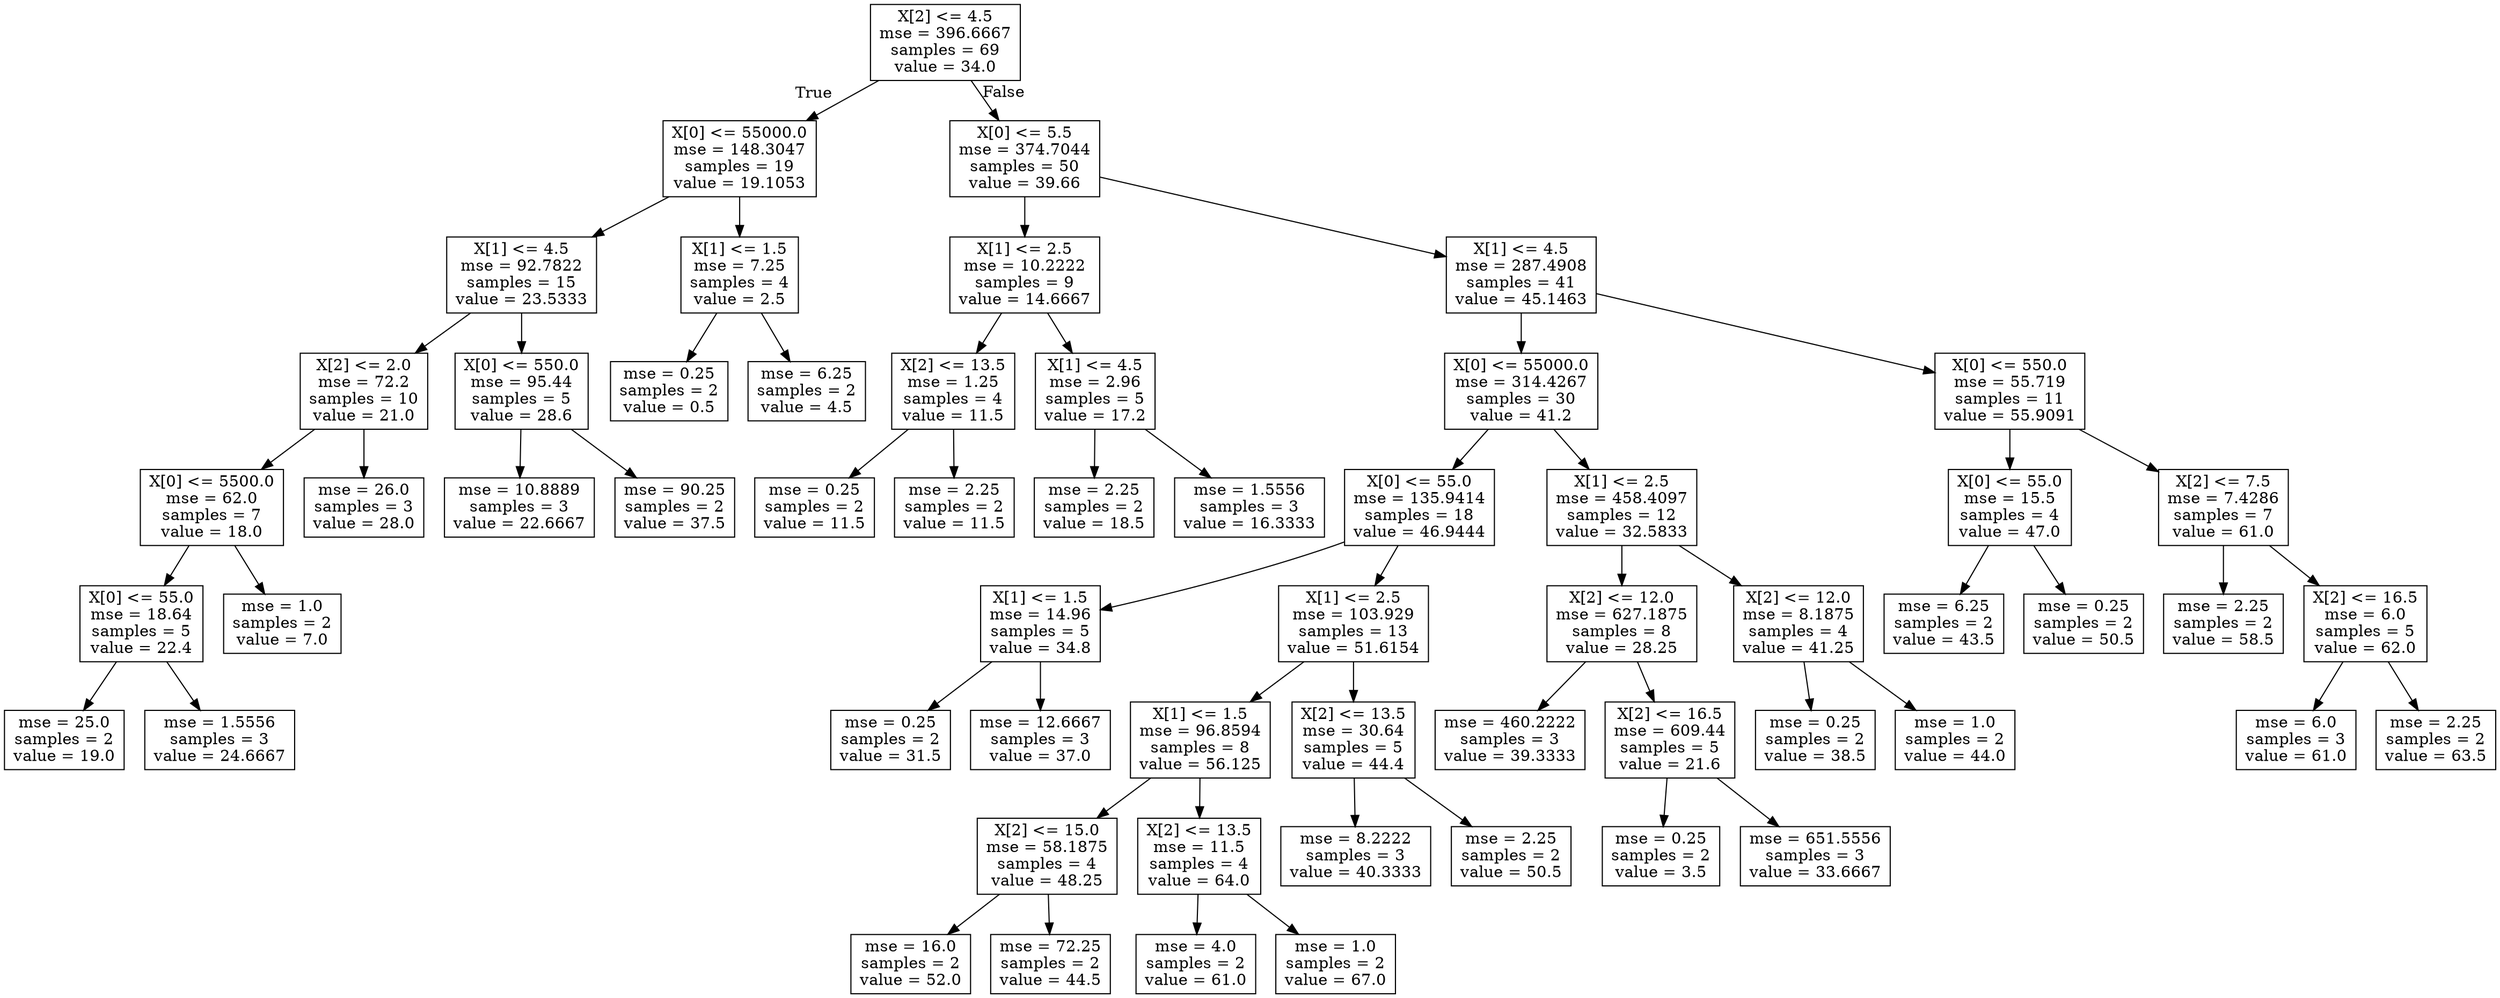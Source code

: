 digraph Tree {
node [shape=box] ;
0 [label="X[2] <= 4.5\nmse = 396.6667\nsamples = 69\nvalue = 34.0"] ;
1 [label="X[0] <= 55000.0\nmse = 148.3047\nsamples = 19\nvalue = 19.1053"] ;
0 -> 1 [labeldistance=2.5, labelangle=45, headlabel="True"] ;
2 [label="X[1] <= 4.5\nmse = 92.7822\nsamples = 15\nvalue = 23.5333"] ;
1 -> 2 ;
3 [label="X[2] <= 2.0\nmse = 72.2\nsamples = 10\nvalue = 21.0"] ;
2 -> 3 ;
4 [label="X[0] <= 5500.0\nmse = 62.0\nsamples = 7\nvalue = 18.0"] ;
3 -> 4 ;
5 [label="X[0] <= 55.0\nmse = 18.64\nsamples = 5\nvalue = 22.4"] ;
4 -> 5 ;
6 [label="mse = 25.0\nsamples = 2\nvalue = 19.0"] ;
5 -> 6 ;
7 [label="mse = 1.5556\nsamples = 3\nvalue = 24.6667"] ;
5 -> 7 ;
8 [label="mse = 1.0\nsamples = 2\nvalue = 7.0"] ;
4 -> 8 ;
9 [label="mse = 26.0\nsamples = 3\nvalue = 28.0"] ;
3 -> 9 ;
10 [label="X[0] <= 550.0\nmse = 95.44\nsamples = 5\nvalue = 28.6"] ;
2 -> 10 ;
11 [label="mse = 10.8889\nsamples = 3\nvalue = 22.6667"] ;
10 -> 11 ;
12 [label="mse = 90.25\nsamples = 2\nvalue = 37.5"] ;
10 -> 12 ;
13 [label="X[1] <= 1.5\nmse = 7.25\nsamples = 4\nvalue = 2.5"] ;
1 -> 13 ;
14 [label="mse = 0.25\nsamples = 2\nvalue = 0.5"] ;
13 -> 14 ;
15 [label="mse = 6.25\nsamples = 2\nvalue = 4.5"] ;
13 -> 15 ;
16 [label="X[0] <= 5.5\nmse = 374.7044\nsamples = 50\nvalue = 39.66"] ;
0 -> 16 [labeldistance=2.5, labelangle=-45, headlabel="False"] ;
17 [label="X[1] <= 2.5\nmse = 10.2222\nsamples = 9\nvalue = 14.6667"] ;
16 -> 17 ;
18 [label="X[2] <= 13.5\nmse = 1.25\nsamples = 4\nvalue = 11.5"] ;
17 -> 18 ;
19 [label="mse = 0.25\nsamples = 2\nvalue = 11.5"] ;
18 -> 19 ;
20 [label="mse = 2.25\nsamples = 2\nvalue = 11.5"] ;
18 -> 20 ;
21 [label="X[1] <= 4.5\nmse = 2.96\nsamples = 5\nvalue = 17.2"] ;
17 -> 21 ;
22 [label="mse = 2.25\nsamples = 2\nvalue = 18.5"] ;
21 -> 22 ;
23 [label="mse = 1.5556\nsamples = 3\nvalue = 16.3333"] ;
21 -> 23 ;
24 [label="X[1] <= 4.5\nmse = 287.4908\nsamples = 41\nvalue = 45.1463"] ;
16 -> 24 ;
25 [label="X[0] <= 55000.0\nmse = 314.4267\nsamples = 30\nvalue = 41.2"] ;
24 -> 25 ;
26 [label="X[0] <= 55.0\nmse = 135.9414\nsamples = 18\nvalue = 46.9444"] ;
25 -> 26 ;
27 [label="X[1] <= 1.5\nmse = 14.96\nsamples = 5\nvalue = 34.8"] ;
26 -> 27 ;
28 [label="mse = 0.25\nsamples = 2\nvalue = 31.5"] ;
27 -> 28 ;
29 [label="mse = 12.6667\nsamples = 3\nvalue = 37.0"] ;
27 -> 29 ;
30 [label="X[1] <= 2.5\nmse = 103.929\nsamples = 13\nvalue = 51.6154"] ;
26 -> 30 ;
31 [label="X[1] <= 1.5\nmse = 96.8594\nsamples = 8\nvalue = 56.125"] ;
30 -> 31 ;
32 [label="X[2] <= 15.0\nmse = 58.1875\nsamples = 4\nvalue = 48.25"] ;
31 -> 32 ;
33 [label="mse = 16.0\nsamples = 2\nvalue = 52.0"] ;
32 -> 33 ;
34 [label="mse = 72.25\nsamples = 2\nvalue = 44.5"] ;
32 -> 34 ;
35 [label="X[2] <= 13.5\nmse = 11.5\nsamples = 4\nvalue = 64.0"] ;
31 -> 35 ;
36 [label="mse = 4.0\nsamples = 2\nvalue = 61.0"] ;
35 -> 36 ;
37 [label="mse = 1.0\nsamples = 2\nvalue = 67.0"] ;
35 -> 37 ;
38 [label="X[2] <= 13.5\nmse = 30.64\nsamples = 5\nvalue = 44.4"] ;
30 -> 38 ;
39 [label="mse = 8.2222\nsamples = 3\nvalue = 40.3333"] ;
38 -> 39 ;
40 [label="mse = 2.25\nsamples = 2\nvalue = 50.5"] ;
38 -> 40 ;
41 [label="X[1] <= 2.5\nmse = 458.4097\nsamples = 12\nvalue = 32.5833"] ;
25 -> 41 ;
42 [label="X[2] <= 12.0\nmse = 627.1875\nsamples = 8\nvalue = 28.25"] ;
41 -> 42 ;
43 [label="mse = 460.2222\nsamples = 3\nvalue = 39.3333"] ;
42 -> 43 ;
44 [label="X[2] <= 16.5\nmse = 609.44\nsamples = 5\nvalue = 21.6"] ;
42 -> 44 ;
45 [label="mse = 0.25\nsamples = 2\nvalue = 3.5"] ;
44 -> 45 ;
46 [label="mse = 651.5556\nsamples = 3\nvalue = 33.6667"] ;
44 -> 46 ;
47 [label="X[2] <= 12.0\nmse = 8.1875\nsamples = 4\nvalue = 41.25"] ;
41 -> 47 ;
48 [label="mse = 0.25\nsamples = 2\nvalue = 38.5"] ;
47 -> 48 ;
49 [label="mse = 1.0\nsamples = 2\nvalue = 44.0"] ;
47 -> 49 ;
50 [label="X[0] <= 550.0\nmse = 55.719\nsamples = 11\nvalue = 55.9091"] ;
24 -> 50 ;
51 [label="X[0] <= 55.0\nmse = 15.5\nsamples = 4\nvalue = 47.0"] ;
50 -> 51 ;
52 [label="mse = 6.25\nsamples = 2\nvalue = 43.5"] ;
51 -> 52 ;
53 [label="mse = 0.25\nsamples = 2\nvalue = 50.5"] ;
51 -> 53 ;
54 [label="X[2] <= 7.5\nmse = 7.4286\nsamples = 7\nvalue = 61.0"] ;
50 -> 54 ;
55 [label="mse = 2.25\nsamples = 2\nvalue = 58.5"] ;
54 -> 55 ;
56 [label="X[2] <= 16.5\nmse = 6.0\nsamples = 5\nvalue = 62.0"] ;
54 -> 56 ;
57 [label="mse = 6.0\nsamples = 3\nvalue = 61.0"] ;
56 -> 57 ;
58 [label="mse = 2.25\nsamples = 2\nvalue = 63.5"] ;
56 -> 58 ;
}